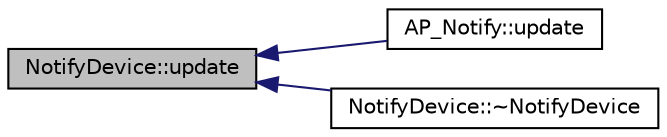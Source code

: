 digraph "NotifyDevice::update"
{
 // INTERACTIVE_SVG=YES
  edge [fontname="Helvetica",fontsize="10",labelfontname="Helvetica",labelfontsize="10"];
  node [fontname="Helvetica",fontsize="10",shape=record];
  rankdir="LR";
  Node1 [label="NotifyDevice::update",height=0.2,width=0.4,color="black", fillcolor="grey75", style="filled", fontcolor="black"];
  Node1 -> Node2 [dir="back",color="midnightblue",fontsize="10",style="solid",fontname="Helvetica"];
  Node2 [label="AP_Notify::update",height=0.2,width=0.4,color="black", fillcolor="white", style="filled",URL="$classAP__Notify.html#af0f7003f65d99efcffa33d7060c56ac9",tooltip="update - allow updates of leds that cannot be updated during a timed interrupt "];
  Node1 -> Node3 [dir="back",color="midnightblue",fontsize="10",style="solid",fontname="Helvetica"];
  Node3 [label="NotifyDevice::~NotifyDevice",height=0.2,width=0.4,color="black", fillcolor="white", style="filled",URL="$classNotifyDevice.html#a38467846446c0a4851db55ecc26b6903"];
}
